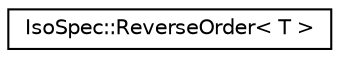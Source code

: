 digraph "Graphical Class Hierarchy"
{
  edge [fontname="Helvetica",fontsize="10",labelfontname="Helvetica",labelfontsize="10"];
  node [fontname="Helvetica",fontsize="10",shape=record];
  rankdir="LR";
  Node0 [label="IsoSpec::ReverseOrder\< T \>",height=0.2,width=0.4,color="black", fillcolor="white", style="filled",URL="$class_iso_spec_1_1_reverse_order.html"];
}
